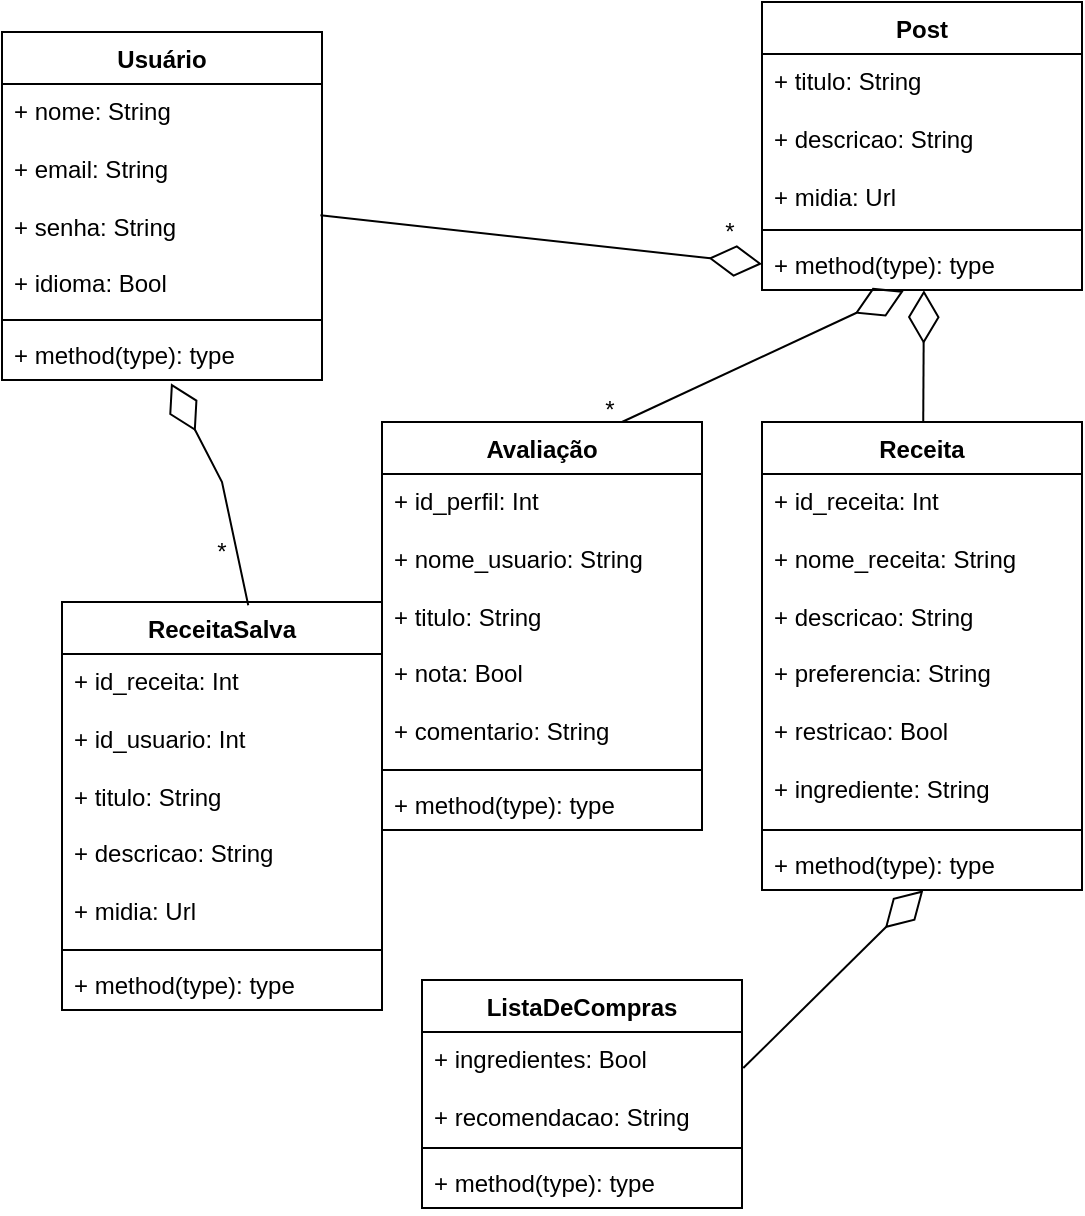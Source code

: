 <mxfile version="27.1.6">
  <diagram name="Página-1" id="BSzGwMThKiyrtBh9nEzC">
    <mxGraphModel grid="1" page="1" gridSize="10" guides="1" tooltips="1" connect="1" arrows="1" fold="1" pageScale="1" pageWidth="827" pageHeight="1169" math="0" shadow="0">
      <root>
        <mxCell id="0" />
        <mxCell id="1" parent="0" />
        <mxCell id="c6AG48dJuOhKwR57llIT-1" value="Usuário" style="swimlane;fontStyle=1;align=center;verticalAlign=top;childLayout=stackLayout;horizontal=1;startSize=26;horizontalStack=0;resizeParent=1;resizeParentMax=0;resizeLast=0;collapsible=1;marginBottom=0;whiteSpace=wrap;html=1;" vertex="1" parent="1">
          <mxGeometry x="80" y="25" width="160" height="174" as="geometry" />
        </mxCell>
        <mxCell id="c6AG48dJuOhKwR57llIT-2" value="+ nome: String&lt;div&gt;&lt;br&gt;&lt;div&gt;+ email: String&lt;/div&gt;&lt;div&gt;&lt;br&gt;&lt;/div&gt;&lt;div&gt;+ senha: String&lt;/div&gt;&lt;/div&gt;&lt;div&gt;&lt;br&gt;&lt;/div&gt;&lt;div&gt;+ idioma: Bool&lt;/div&gt;" style="text;strokeColor=none;fillColor=none;align=left;verticalAlign=top;spacingLeft=4;spacingRight=4;overflow=hidden;rotatable=0;points=[[0,0.5],[1,0.5]];portConstraint=eastwest;whiteSpace=wrap;html=1;" vertex="1" parent="c6AG48dJuOhKwR57llIT-1">
          <mxGeometry y="26" width="160" height="114" as="geometry" />
        </mxCell>
        <mxCell id="c6AG48dJuOhKwR57llIT-3" value="" style="line;strokeWidth=1;fillColor=none;align=left;verticalAlign=middle;spacingTop=-1;spacingLeft=3;spacingRight=3;rotatable=0;labelPosition=right;points=[];portConstraint=eastwest;strokeColor=inherit;" vertex="1" parent="c6AG48dJuOhKwR57llIT-1">
          <mxGeometry y="140" width="160" height="8" as="geometry" />
        </mxCell>
        <mxCell id="c6AG48dJuOhKwR57llIT-4" value="+ method(type): type" style="text;strokeColor=none;fillColor=none;align=left;verticalAlign=top;spacingLeft=4;spacingRight=4;overflow=hidden;rotatable=0;points=[[0,0.5],[1,0.5]];portConstraint=eastwest;whiteSpace=wrap;html=1;" vertex="1" parent="c6AG48dJuOhKwR57llIT-1">
          <mxGeometry y="148" width="160" height="26" as="geometry" />
        </mxCell>
        <mxCell id="c6AG48dJuOhKwR57llIT-5" value="Post" style="swimlane;fontStyle=1;align=center;verticalAlign=top;childLayout=stackLayout;horizontal=1;startSize=26;horizontalStack=0;resizeParent=1;resizeParentMax=0;resizeLast=0;collapsible=1;marginBottom=0;whiteSpace=wrap;html=1;" vertex="1" parent="1">
          <mxGeometry x="460" y="10" width="160" height="144" as="geometry" />
        </mxCell>
        <mxCell id="c6AG48dJuOhKwR57llIT-6" value="+ titulo: String&lt;div&gt;&lt;br&gt;&lt;/div&gt;&lt;div&gt;+ descricao: String&lt;/div&gt;&lt;div&gt;&lt;br&gt;&lt;/div&gt;&lt;div&gt;+ midia: Url&lt;/div&gt;" style="text;strokeColor=none;fillColor=none;align=left;verticalAlign=top;spacingLeft=4;spacingRight=4;overflow=hidden;rotatable=0;points=[[0,0.5],[1,0.5]];portConstraint=eastwest;whiteSpace=wrap;html=1;" vertex="1" parent="c6AG48dJuOhKwR57llIT-5">
          <mxGeometry y="26" width="160" height="84" as="geometry" />
        </mxCell>
        <mxCell id="c6AG48dJuOhKwR57llIT-7" value="" style="line;strokeWidth=1;fillColor=none;align=left;verticalAlign=middle;spacingTop=-1;spacingLeft=3;spacingRight=3;rotatable=0;labelPosition=right;points=[];portConstraint=eastwest;strokeColor=inherit;" vertex="1" parent="c6AG48dJuOhKwR57llIT-5">
          <mxGeometry y="110" width="160" height="8" as="geometry" />
        </mxCell>
        <mxCell id="c6AG48dJuOhKwR57llIT-8" value="+ method(type): type" style="text;strokeColor=none;fillColor=none;align=left;verticalAlign=top;spacingLeft=4;spacingRight=4;overflow=hidden;rotatable=0;points=[[0,0.5],[1,0.5]];portConstraint=eastwest;whiteSpace=wrap;html=1;" vertex="1" parent="c6AG48dJuOhKwR57llIT-5">
          <mxGeometry y="118" width="160" height="26" as="geometry" />
        </mxCell>
        <mxCell id="c6AG48dJuOhKwR57llIT-9" value="Avaliação" style="swimlane;fontStyle=1;align=center;verticalAlign=top;childLayout=stackLayout;horizontal=1;startSize=26;horizontalStack=0;resizeParent=1;resizeParentMax=0;resizeLast=0;collapsible=1;marginBottom=0;whiteSpace=wrap;html=1;" vertex="1" parent="1">
          <mxGeometry x="270" y="220" width="160" height="204" as="geometry" />
        </mxCell>
        <mxCell id="c6AG48dJuOhKwR57llIT-10" value="+ id_perfil: Int&lt;div&gt;&lt;br&gt;&lt;/div&gt;&lt;div&gt;+ nome_usuario: String&lt;br&gt;&lt;div&gt;&lt;br&gt;&lt;/div&gt;&lt;div&gt;+ titulo: String&lt;/div&gt;&lt;div&gt;&lt;br&gt;&lt;/div&gt;&lt;div&gt;+ nota: Bool&lt;/div&gt;&lt;/div&gt;&lt;div&gt;&lt;br&gt;&lt;/div&gt;&lt;div&gt;+ comentario: String&lt;/div&gt;" style="text;strokeColor=none;fillColor=none;align=left;verticalAlign=top;spacingLeft=4;spacingRight=4;overflow=hidden;rotatable=0;points=[[0,0.5],[1,0.5]];portConstraint=eastwest;whiteSpace=wrap;html=1;" vertex="1" parent="c6AG48dJuOhKwR57llIT-9">
          <mxGeometry y="26" width="160" height="144" as="geometry" />
        </mxCell>
        <mxCell id="c6AG48dJuOhKwR57llIT-11" value="" style="line;strokeWidth=1;fillColor=none;align=left;verticalAlign=middle;spacingTop=-1;spacingLeft=3;spacingRight=3;rotatable=0;labelPosition=right;points=[];portConstraint=eastwest;strokeColor=inherit;" vertex="1" parent="c6AG48dJuOhKwR57llIT-9">
          <mxGeometry y="170" width="160" height="8" as="geometry" />
        </mxCell>
        <mxCell id="c6AG48dJuOhKwR57llIT-12" value="+ method(type): type" style="text;strokeColor=none;fillColor=none;align=left;verticalAlign=top;spacingLeft=4;spacingRight=4;overflow=hidden;rotatable=0;points=[[0,0.5],[1,0.5]];portConstraint=eastwest;whiteSpace=wrap;html=1;" vertex="1" parent="c6AG48dJuOhKwR57llIT-9">
          <mxGeometry y="178" width="160" height="26" as="geometry" />
        </mxCell>
        <mxCell id="c6AG48dJuOhKwR57llIT-13" value="Receita" style="swimlane;fontStyle=1;align=center;verticalAlign=top;childLayout=stackLayout;horizontal=1;startSize=26;horizontalStack=0;resizeParent=1;resizeParentMax=0;resizeLast=0;collapsible=1;marginBottom=0;whiteSpace=wrap;html=1;" vertex="1" parent="1">
          <mxGeometry x="460" y="220" width="160" height="234" as="geometry" />
        </mxCell>
        <mxCell id="c6AG48dJuOhKwR57llIT-14" value="&lt;div&gt;+ id_receita: Int&lt;/div&gt;&lt;div&gt;&lt;br&gt;&lt;/div&gt;&lt;div&gt;+ nome_receita: String&lt;/div&gt;&lt;div&gt;&lt;br&gt;&lt;/div&gt;&lt;div&gt;+ descricao: String&lt;/div&gt;&lt;div&gt;&lt;br&gt;&lt;/div&gt;+ preferencia: String&lt;div&gt;&lt;br&gt;&lt;/div&gt;&lt;div&gt;+ restricao: Bool&lt;/div&gt;&lt;div&gt;&lt;br&gt;&lt;/div&gt;&lt;div&gt;+ ingrediente: String&lt;/div&gt;&lt;div&gt;&lt;br&gt;&lt;/div&gt;&lt;div&gt;&lt;br&gt;&lt;/div&gt;" style="text;strokeColor=none;fillColor=none;align=left;verticalAlign=top;spacingLeft=4;spacingRight=4;overflow=hidden;rotatable=0;points=[[0,0.5],[1,0.5]];portConstraint=eastwest;whiteSpace=wrap;html=1;" vertex="1" parent="c6AG48dJuOhKwR57llIT-13">
          <mxGeometry y="26" width="160" height="174" as="geometry" />
        </mxCell>
        <mxCell id="c6AG48dJuOhKwR57llIT-15" value="" style="line;strokeWidth=1;fillColor=none;align=left;verticalAlign=middle;spacingTop=-1;spacingLeft=3;spacingRight=3;rotatable=0;labelPosition=right;points=[];portConstraint=eastwest;strokeColor=inherit;" vertex="1" parent="c6AG48dJuOhKwR57llIT-13">
          <mxGeometry y="200" width="160" height="8" as="geometry" />
        </mxCell>
        <mxCell id="c6AG48dJuOhKwR57llIT-16" value="+ method(type): type" style="text;strokeColor=none;fillColor=none;align=left;verticalAlign=top;spacingLeft=4;spacingRight=4;overflow=hidden;rotatable=0;points=[[0,0.5],[1,0.5]];portConstraint=eastwest;whiteSpace=wrap;html=1;" vertex="1" parent="c6AG48dJuOhKwR57llIT-13">
          <mxGeometry y="208" width="160" height="26" as="geometry" />
        </mxCell>
        <mxCell id="c6AG48dJuOhKwR57llIT-17" value="ListaDeCompras" style="swimlane;fontStyle=1;align=center;verticalAlign=top;childLayout=stackLayout;horizontal=1;startSize=26;horizontalStack=0;resizeParent=1;resizeParentMax=0;resizeLast=0;collapsible=1;marginBottom=0;whiteSpace=wrap;html=1;" vertex="1" parent="1">
          <mxGeometry x="290" y="499" width="160" height="114" as="geometry" />
        </mxCell>
        <mxCell id="c6AG48dJuOhKwR57llIT-18" value="+ ingredientes: Bool&lt;div&gt;&lt;br&gt;&lt;/div&gt;&lt;div&gt;+ recomendacao: String&lt;/div&gt;&lt;div&gt;&lt;br&gt;&lt;/div&gt;&lt;div&gt;&lt;br&gt;&lt;/div&gt;" style="text;strokeColor=none;fillColor=none;align=left;verticalAlign=top;spacingLeft=4;spacingRight=4;overflow=hidden;rotatable=0;points=[[0,0.5],[1,0.5]];portConstraint=eastwest;whiteSpace=wrap;html=1;" vertex="1" parent="c6AG48dJuOhKwR57llIT-17">
          <mxGeometry y="26" width="160" height="54" as="geometry" />
        </mxCell>
        <mxCell id="c6AG48dJuOhKwR57llIT-19" value="" style="line;strokeWidth=1;fillColor=none;align=left;verticalAlign=middle;spacingTop=-1;spacingLeft=3;spacingRight=3;rotatable=0;labelPosition=right;points=[];portConstraint=eastwest;strokeColor=inherit;" vertex="1" parent="c6AG48dJuOhKwR57llIT-17">
          <mxGeometry y="80" width="160" height="8" as="geometry" />
        </mxCell>
        <mxCell id="c6AG48dJuOhKwR57llIT-20" value="+ method(type): type" style="text;strokeColor=none;fillColor=none;align=left;verticalAlign=top;spacingLeft=4;spacingRight=4;overflow=hidden;rotatable=0;points=[[0,0.5],[1,0.5]];portConstraint=eastwest;whiteSpace=wrap;html=1;" vertex="1" parent="c6AG48dJuOhKwR57llIT-17">
          <mxGeometry y="88" width="160" height="26" as="geometry" />
        </mxCell>
        <mxCell id="c6AG48dJuOhKwR57llIT-21" value="ReceitaSalva" style="swimlane;fontStyle=1;align=center;verticalAlign=top;childLayout=stackLayout;horizontal=1;startSize=26;horizontalStack=0;resizeParent=1;resizeParentMax=0;resizeLast=0;collapsible=1;marginBottom=0;whiteSpace=wrap;html=1;" vertex="1" parent="1">
          <mxGeometry x="110" y="310" width="160" height="204" as="geometry" />
        </mxCell>
        <mxCell id="c6AG48dJuOhKwR57llIT-30" value="+ id_receita: Int&lt;div&gt;&lt;br&gt;&lt;/div&gt;&lt;div&gt;+ id_usuario: Int&lt;/div&gt;&lt;div&gt;&lt;br&gt;&lt;/div&gt;&lt;div&gt;+ titulo: String&lt;/div&gt;&lt;div&gt;&lt;br&gt;&lt;/div&gt;&lt;div&gt;+ descricao: String&lt;/div&gt;&lt;div&gt;&lt;br&gt;&lt;/div&gt;&lt;div&gt;+ midia: Url&lt;/div&gt;" style="text;strokeColor=none;fillColor=none;align=left;verticalAlign=top;spacingLeft=4;spacingRight=4;overflow=hidden;rotatable=0;points=[[0,0.5],[1,0.5]];portConstraint=eastwest;whiteSpace=wrap;html=1;" vertex="1" parent="c6AG48dJuOhKwR57llIT-21">
          <mxGeometry y="26" width="160" height="144" as="geometry" />
        </mxCell>
        <mxCell id="c6AG48dJuOhKwR57llIT-23" value="" style="line;strokeWidth=1;fillColor=none;align=left;verticalAlign=middle;spacingTop=-1;spacingLeft=3;spacingRight=3;rotatable=0;labelPosition=right;points=[];portConstraint=eastwest;strokeColor=inherit;" vertex="1" parent="c6AG48dJuOhKwR57llIT-21">
          <mxGeometry y="170" width="160" height="8" as="geometry" />
        </mxCell>
        <mxCell id="c6AG48dJuOhKwR57llIT-24" value="+ method(type): type" style="text;strokeColor=none;fillColor=none;align=left;verticalAlign=top;spacingLeft=4;spacingRight=4;overflow=hidden;rotatable=0;points=[[0,0.5],[1,0.5]];portConstraint=eastwest;whiteSpace=wrap;html=1;" vertex="1" parent="c6AG48dJuOhKwR57llIT-21">
          <mxGeometry y="178" width="160" height="26" as="geometry" />
        </mxCell>
        <mxCell id="c6AG48dJuOhKwR57llIT-26" value="" style="endArrow=diamondThin;endFill=0;endSize=24;html=1;rounded=0;entryX=0.506;entryY=1.003;entryDx=0;entryDy=0;entryPerimeter=0;" edge="1" parent="1" source="c6AG48dJuOhKwR57llIT-13" target="c6AG48dJuOhKwR57llIT-8">
          <mxGeometry width="160" relative="1" as="geometry">
            <mxPoint x="210" y="150" as="sourcePoint" />
            <mxPoint x="390" y="170" as="targetPoint" />
          </mxGeometry>
        </mxCell>
        <mxCell id="c6AG48dJuOhKwR57llIT-27" value="" style="endArrow=diamondThin;endFill=0;endSize=24;html=1;rounded=0;exitX=0.75;exitY=0;exitDx=0;exitDy=0;entryX=0.443;entryY=1.016;entryDx=0;entryDy=0;entryPerimeter=0;" edge="1" parent="1" source="c6AG48dJuOhKwR57llIT-9" target="c6AG48dJuOhKwR57llIT-8">
          <mxGeometry width="160" relative="1" as="geometry">
            <mxPoint x="210" y="190" as="sourcePoint" />
            <mxPoint x="390" y="170" as="targetPoint" />
            <Array as="points" />
          </mxGeometry>
        </mxCell>
        <mxCell id="c6AG48dJuOhKwR57llIT-28" value="" style="endArrow=diamondThin;endFill=0;endSize=24;html=1;rounded=0;entryX=0;entryY=0.5;entryDx=0;entryDy=0;exitX=0.995;exitY=0.576;exitDx=0;exitDy=0;exitPerimeter=0;" edge="1" parent="1" source="c6AG48dJuOhKwR57llIT-2" target="c6AG48dJuOhKwR57llIT-8">
          <mxGeometry width="160" relative="1" as="geometry">
            <mxPoint x="320" y="186.086" as="sourcePoint" />
            <mxPoint x="398.32" y="180.0" as="targetPoint" />
          </mxGeometry>
        </mxCell>
        <mxCell id="c6AG48dJuOhKwR57llIT-29" value="" style="endArrow=diamondThin;endFill=0;endSize=24;html=1;rounded=0;entryX=0.528;entryY=1.064;entryDx=0;entryDy=0;entryPerimeter=0;exitX=0.582;exitY=0.008;exitDx=0;exitDy=0;exitPerimeter=0;" edge="1" parent="1" source="c6AG48dJuOhKwR57llIT-21" target="c6AG48dJuOhKwR57llIT-4">
          <mxGeometry width="160" relative="1" as="geometry">
            <mxPoint x="20" y="250" as="sourcePoint" />
            <mxPoint x="180" y="250" as="targetPoint" />
            <Array as="points">
              <mxPoint x="190" y="250" />
            </Array>
          </mxGeometry>
        </mxCell>
        <mxCell id="c6AG48dJuOhKwR57llIT-31" value="" style="endArrow=diamondThin;endFill=0;endSize=24;html=1;rounded=0;entryX=0.504;entryY=1.006;entryDx=0;entryDy=0;entryPerimeter=0;exitX=1.004;exitY=0.334;exitDx=0;exitDy=0;exitPerimeter=0;" edge="1" parent="1" source="c6AG48dJuOhKwR57llIT-18" target="c6AG48dJuOhKwR57llIT-16">
          <mxGeometry width="160" relative="1" as="geometry">
            <mxPoint x="460" y="540" as="sourcePoint" />
            <mxPoint x="620" y="540" as="targetPoint" />
          </mxGeometry>
        </mxCell>
        <mxCell id="c6AG48dJuOhKwR57llIT-32" value="*" style="text;html=1;align=center;verticalAlign=middle;whiteSpace=wrap;rounded=0;" vertex="1" parent="1">
          <mxGeometry x="414" y="110" width="60" height="30" as="geometry" />
        </mxCell>
        <mxCell id="c6AG48dJuOhKwR57llIT-33" value="*" style="text;html=1;align=center;verticalAlign=middle;whiteSpace=wrap;rounded=0;" vertex="1" parent="1">
          <mxGeometry x="354" y="199" width="60" height="30" as="geometry" />
        </mxCell>
        <mxCell id="c6AG48dJuOhKwR57llIT-34" value="*" style="text;html=1;align=center;verticalAlign=middle;whiteSpace=wrap;rounded=0;" vertex="1" parent="1">
          <mxGeometry x="110" y="270" width="160" height="30" as="geometry" />
        </mxCell>
      </root>
    </mxGraphModel>
  </diagram>
</mxfile>
